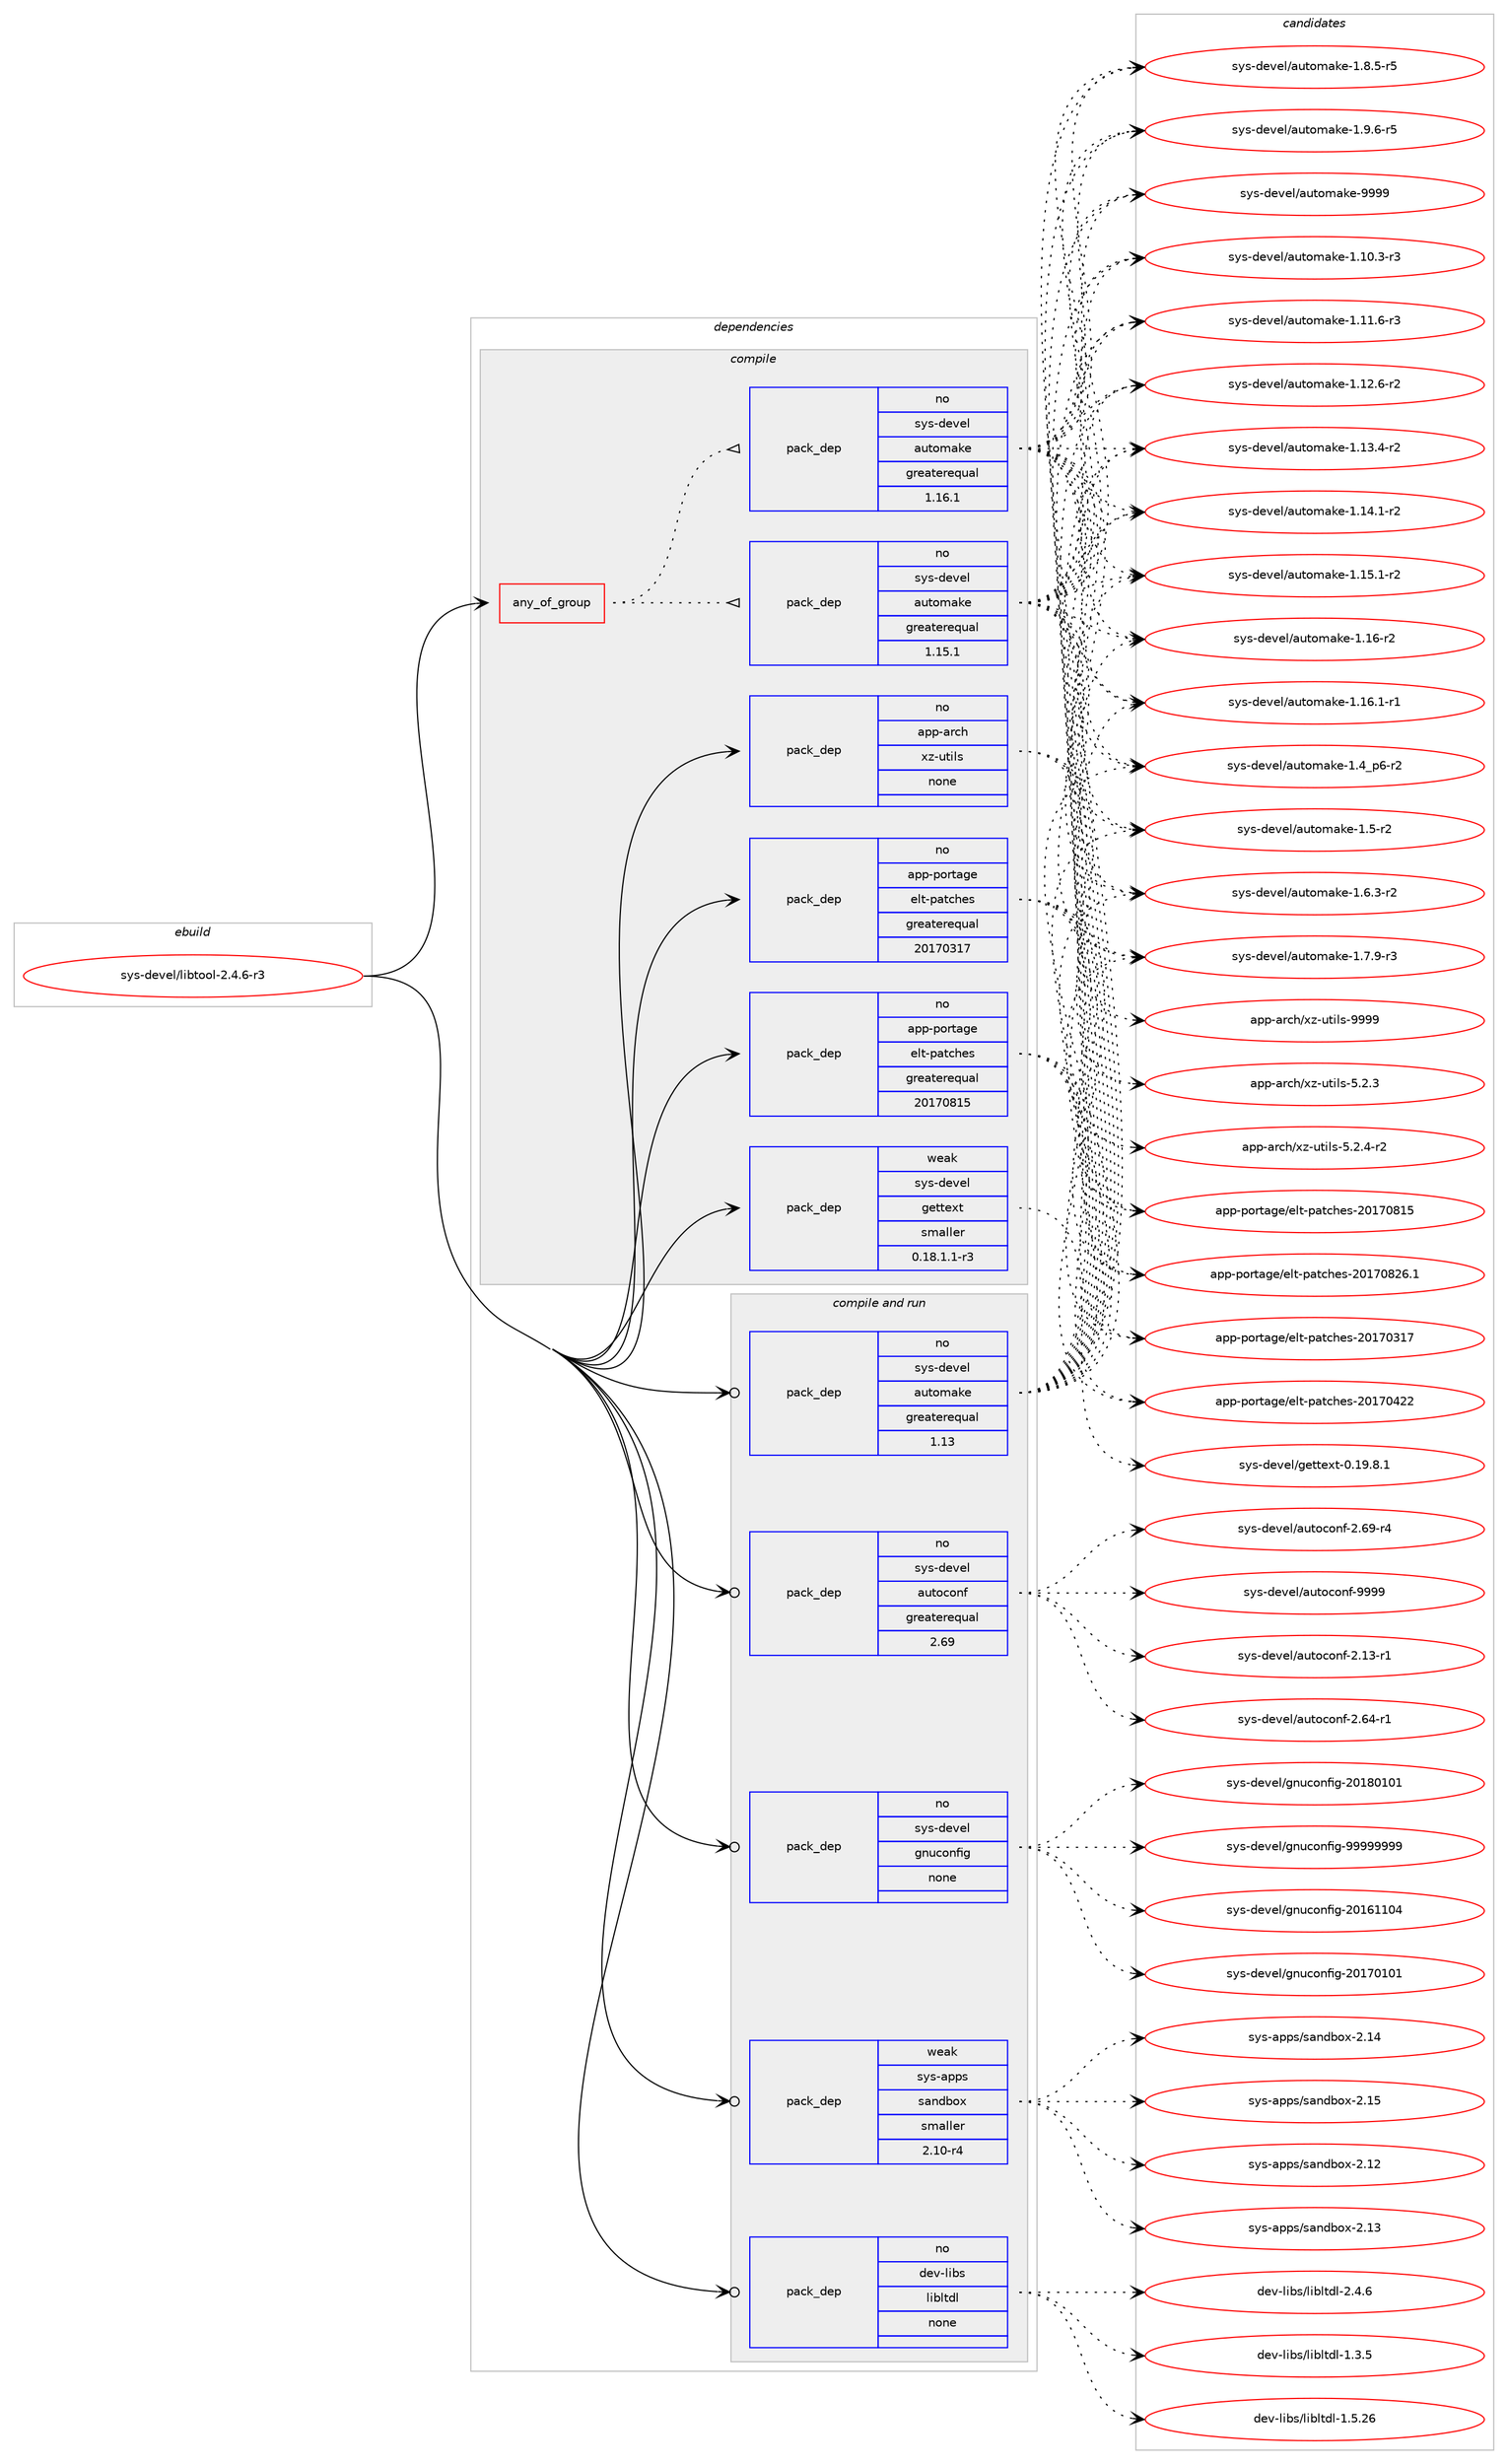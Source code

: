digraph prolog {

# *************
# Graph options
# *************

newrank=true;
concentrate=true;
compound=true;
graph [rankdir=LR,fontname=Helvetica,fontsize=10,ranksep=1.5];#, ranksep=2.5, nodesep=0.2];
edge  [arrowhead=vee];
node  [fontname=Helvetica,fontsize=10];

# **********
# The ebuild
# **********

subgraph cluster_leftcol {
color=gray;
rank=same;
label=<<i>ebuild</i>>;
id [label="sys-devel/libtool-2.4.6-r3", color=red, width=4, href="../sys-devel/libtool-2.4.6-r3.svg"];
}

# ****************
# The dependencies
# ****************

subgraph cluster_midcol {
color=gray;
label=<<i>dependencies</i>>;
subgraph cluster_compile {
fillcolor="#eeeeee";
style=filled;
label=<<i>compile</i>>;
subgraph any27428 {
dependency1729285 [label=<<TABLE BORDER="0" CELLBORDER="1" CELLSPACING="0" CELLPADDING="4"><TR><TD CELLPADDING="10">any_of_group</TD></TR></TABLE>>, shape=none, color=red];subgraph pack1240988 {
dependency1729286 [label=<<TABLE BORDER="0" CELLBORDER="1" CELLSPACING="0" CELLPADDING="4" WIDTH="220"><TR><TD ROWSPAN="6" CELLPADDING="30">pack_dep</TD></TR><TR><TD WIDTH="110">no</TD></TR><TR><TD>sys-devel</TD></TR><TR><TD>automake</TD></TR><TR><TD>greaterequal</TD></TR><TR><TD>1.16.1</TD></TR></TABLE>>, shape=none, color=blue];
}
dependency1729285:e -> dependency1729286:w [weight=20,style="dotted",arrowhead="oinv"];
subgraph pack1240989 {
dependency1729287 [label=<<TABLE BORDER="0" CELLBORDER="1" CELLSPACING="0" CELLPADDING="4" WIDTH="220"><TR><TD ROWSPAN="6" CELLPADDING="30">pack_dep</TD></TR><TR><TD WIDTH="110">no</TD></TR><TR><TD>sys-devel</TD></TR><TR><TD>automake</TD></TR><TR><TD>greaterequal</TD></TR><TR><TD>1.15.1</TD></TR></TABLE>>, shape=none, color=blue];
}
dependency1729285:e -> dependency1729287:w [weight=20,style="dotted",arrowhead="oinv"];
}
id:e -> dependency1729285:w [weight=20,style="solid",arrowhead="vee"];
subgraph pack1240990 {
dependency1729288 [label=<<TABLE BORDER="0" CELLBORDER="1" CELLSPACING="0" CELLPADDING="4" WIDTH="220"><TR><TD ROWSPAN="6" CELLPADDING="30">pack_dep</TD></TR><TR><TD WIDTH="110">no</TD></TR><TR><TD>app-arch</TD></TR><TR><TD>xz-utils</TD></TR><TR><TD>none</TD></TR><TR><TD></TD></TR></TABLE>>, shape=none, color=blue];
}
id:e -> dependency1729288:w [weight=20,style="solid",arrowhead="vee"];
subgraph pack1240991 {
dependency1729289 [label=<<TABLE BORDER="0" CELLBORDER="1" CELLSPACING="0" CELLPADDING="4" WIDTH="220"><TR><TD ROWSPAN="6" CELLPADDING="30">pack_dep</TD></TR><TR><TD WIDTH="110">no</TD></TR><TR><TD>app-portage</TD></TR><TR><TD>elt-patches</TD></TR><TR><TD>greaterequal</TD></TR><TR><TD>20170317</TD></TR></TABLE>>, shape=none, color=blue];
}
id:e -> dependency1729289:w [weight=20,style="solid",arrowhead="vee"];
subgraph pack1240992 {
dependency1729290 [label=<<TABLE BORDER="0" CELLBORDER="1" CELLSPACING="0" CELLPADDING="4" WIDTH="220"><TR><TD ROWSPAN="6" CELLPADDING="30">pack_dep</TD></TR><TR><TD WIDTH="110">no</TD></TR><TR><TD>app-portage</TD></TR><TR><TD>elt-patches</TD></TR><TR><TD>greaterequal</TD></TR><TR><TD>20170815</TD></TR></TABLE>>, shape=none, color=blue];
}
id:e -> dependency1729290:w [weight=20,style="solid",arrowhead="vee"];
subgraph pack1240993 {
dependency1729291 [label=<<TABLE BORDER="0" CELLBORDER="1" CELLSPACING="0" CELLPADDING="4" WIDTH="220"><TR><TD ROWSPAN="6" CELLPADDING="30">pack_dep</TD></TR><TR><TD WIDTH="110">weak</TD></TR><TR><TD>sys-devel</TD></TR><TR><TD>gettext</TD></TR><TR><TD>smaller</TD></TR><TR><TD>0.18.1.1-r3</TD></TR></TABLE>>, shape=none, color=blue];
}
id:e -> dependency1729291:w [weight=20,style="solid",arrowhead="vee"];
}
subgraph cluster_compileandrun {
fillcolor="#eeeeee";
style=filled;
label=<<i>compile and run</i>>;
subgraph pack1240994 {
dependency1729292 [label=<<TABLE BORDER="0" CELLBORDER="1" CELLSPACING="0" CELLPADDING="4" WIDTH="220"><TR><TD ROWSPAN="6" CELLPADDING="30">pack_dep</TD></TR><TR><TD WIDTH="110">no</TD></TR><TR><TD>dev-libs</TD></TR><TR><TD>libltdl</TD></TR><TR><TD>none</TD></TR><TR><TD></TD></TR></TABLE>>, shape=none, color=blue];
}
id:e -> dependency1729292:w [weight=20,style="solid",arrowhead="odotvee"];
subgraph pack1240995 {
dependency1729293 [label=<<TABLE BORDER="0" CELLBORDER="1" CELLSPACING="0" CELLPADDING="4" WIDTH="220"><TR><TD ROWSPAN="6" CELLPADDING="30">pack_dep</TD></TR><TR><TD WIDTH="110">no</TD></TR><TR><TD>sys-devel</TD></TR><TR><TD>autoconf</TD></TR><TR><TD>greaterequal</TD></TR><TR><TD>2.69</TD></TR></TABLE>>, shape=none, color=blue];
}
id:e -> dependency1729293:w [weight=20,style="solid",arrowhead="odotvee"];
subgraph pack1240996 {
dependency1729294 [label=<<TABLE BORDER="0" CELLBORDER="1" CELLSPACING="0" CELLPADDING="4" WIDTH="220"><TR><TD ROWSPAN="6" CELLPADDING="30">pack_dep</TD></TR><TR><TD WIDTH="110">no</TD></TR><TR><TD>sys-devel</TD></TR><TR><TD>automake</TD></TR><TR><TD>greaterequal</TD></TR><TR><TD>1.13</TD></TR></TABLE>>, shape=none, color=blue];
}
id:e -> dependency1729294:w [weight=20,style="solid",arrowhead="odotvee"];
subgraph pack1240997 {
dependency1729295 [label=<<TABLE BORDER="0" CELLBORDER="1" CELLSPACING="0" CELLPADDING="4" WIDTH="220"><TR><TD ROWSPAN="6" CELLPADDING="30">pack_dep</TD></TR><TR><TD WIDTH="110">no</TD></TR><TR><TD>sys-devel</TD></TR><TR><TD>gnuconfig</TD></TR><TR><TD>none</TD></TR><TR><TD></TD></TR></TABLE>>, shape=none, color=blue];
}
id:e -> dependency1729295:w [weight=20,style="solid",arrowhead="odotvee"];
subgraph pack1240998 {
dependency1729296 [label=<<TABLE BORDER="0" CELLBORDER="1" CELLSPACING="0" CELLPADDING="4" WIDTH="220"><TR><TD ROWSPAN="6" CELLPADDING="30">pack_dep</TD></TR><TR><TD WIDTH="110">weak</TD></TR><TR><TD>sys-apps</TD></TR><TR><TD>sandbox</TD></TR><TR><TD>smaller</TD></TR><TR><TD>2.10-r4</TD></TR></TABLE>>, shape=none, color=blue];
}
id:e -> dependency1729296:w [weight=20,style="solid",arrowhead="odotvee"];
}
subgraph cluster_run {
fillcolor="#eeeeee";
style=filled;
label=<<i>run</i>>;
}
}

# **************
# The candidates
# **************

subgraph cluster_choices {
rank=same;
color=gray;
label=<<i>candidates</i>>;

subgraph choice1240988 {
color=black;
nodesep=1;
choice11512111545100101118101108479711711611110997107101454946494846514511451 [label="sys-devel/automake-1.10.3-r3", color=red, width=4,href="../sys-devel/automake-1.10.3-r3.svg"];
choice11512111545100101118101108479711711611110997107101454946494946544511451 [label="sys-devel/automake-1.11.6-r3", color=red, width=4,href="../sys-devel/automake-1.11.6-r3.svg"];
choice11512111545100101118101108479711711611110997107101454946495046544511450 [label="sys-devel/automake-1.12.6-r2", color=red, width=4,href="../sys-devel/automake-1.12.6-r2.svg"];
choice11512111545100101118101108479711711611110997107101454946495146524511450 [label="sys-devel/automake-1.13.4-r2", color=red, width=4,href="../sys-devel/automake-1.13.4-r2.svg"];
choice11512111545100101118101108479711711611110997107101454946495246494511450 [label="sys-devel/automake-1.14.1-r2", color=red, width=4,href="../sys-devel/automake-1.14.1-r2.svg"];
choice11512111545100101118101108479711711611110997107101454946495346494511450 [label="sys-devel/automake-1.15.1-r2", color=red, width=4,href="../sys-devel/automake-1.15.1-r2.svg"];
choice1151211154510010111810110847971171161111099710710145494649544511450 [label="sys-devel/automake-1.16-r2", color=red, width=4,href="../sys-devel/automake-1.16-r2.svg"];
choice11512111545100101118101108479711711611110997107101454946495446494511449 [label="sys-devel/automake-1.16.1-r1", color=red, width=4,href="../sys-devel/automake-1.16.1-r1.svg"];
choice115121115451001011181011084797117116111109971071014549465295112544511450 [label="sys-devel/automake-1.4_p6-r2", color=red, width=4,href="../sys-devel/automake-1.4_p6-r2.svg"];
choice11512111545100101118101108479711711611110997107101454946534511450 [label="sys-devel/automake-1.5-r2", color=red, width=4,href="../sys-devel/automake-1.5-r2.svg"];
choice115121115451001011181011084797117116111109971071014549465446514511450 [label="sys-devel/automake-1.6.3-r2", color=red, width=4,href="../sys-devel/automake-1.6.3-r2.svg"];
choice115121115451001011181011084797117116111109971071014549465546574511451 [label="sys-devel/automake-1.7.9-r3", color=red, width=4,href="../sys-devel/automake-1.7.9-r3.svg"];
choice115121115451001011181011084797117116111109971071014549465646534511453 [label="sys-devel/automake-1.8.5-r5", color=red, width=4,href="../sys-devel/automake-1.8.5-r5.svg"];
choice115121115451001011181011084797117116111109971071014549465746544511453 [label="sys-devel/automake-1.9.6-r5", color=red, width=4,href="../sys-devel/automake-1.9.6-r5.svg"];
choice115121115451001011181011084797117116111109971071014557575757 [label="sys-devel/automake-9999", color=red, width=4,href="../sys-devel/automake-9999.svg"];
dependency1729286:e -> choice11512111545100101118101108479711711611110997107101454946494846514511451:w [style=dotted,weight="100"];
dependency1729286:e -> choice11512111545100101118101108479711711611110997107101454946494946544511451:w [style=dotted,weight="100"];
dependency1729286:e -> choice11512111545100101118101108479711711611110997107101454946495046544511450:w [style=dotted,weight="100"];
dependency1729286:e -> choice11512111545100101118101108479711711611110997107101454946495146524511450:w [style=dotted,weight="100"];
dependency1729286:e -> choice11512111545100101118101108479711711611110997107101454946495246494511450:w [style=dotted,weight="100"];
dependency1729286:e -> choice11512111545100101118101108479711711611110997107101454946495346494511450:w [style=dotted,weight="100"];
dependency1729286:e -> choice1151211154510010111810110847971171161111099710710145494649544511450:w [style=dotted,weight="100"];
dependency1729286:e -> choice11512111545100101118101108479711711611110997107101454946495446494511449:w [style=dotted,weight="100"];
dependency1729286:e -> choice115121115451001011181011084797117116111109971071014549465295112544511450:w [style=dotted,weight="100"];
dependency1729286:e -> choice11512111545100101118101108479711711611110997107101454946534511450:w [style=dotted,weight="100"];
dependency1729286:e -> choice115121115451001011181011084797117116111109971071014549465446514511450:w [style=dotted,weight="100"];
dependency1729286:e -> choice115121115451001011181011084797117116111109971071014549465546574511451:w [style=dotted,weight="100"];
dependency1729286:e -> choice115121115451001011181011084797117116111109971071014549465646534511453:w [style=dotted,weight="100"];
dependency1729286:e -> choice115121115451001011181011084797117116111109971071014549465746544511453:w [style=dotted,weight="100"];
dependency1729286:e -> choice115121115451001011181011084797117116111109971071014557575757:w [style=dotted,weight="100"];
}
subgraph choice1240989 {
color=black;
nodesep=1;
choice11512111545100101118101108479711711611110997107101454946494846514511451 [label="sys-devel/automake-1.10.3-r3", color=red, width=4,href="../sys-devel/automake-1.10.3-r3.svg"];
choice11512111545100101118101108479711711611110997107101454946494946544511451 [label="sys-devel/automake-1.11.6-r3", color=red, width=4,href="../sys-devel/automake-1.11.6-r3.svg"];
choice11512111545100101118101108479711711611110997107101454946495046544511450 [label="sys-devel/automake-1.12.6-r2", color=red, width=4,href="../sys-devel/automake-1.12.6-r2.svg"];
choice11512111545100101118101108479711711611110997107101454946495146524511450 [label="sys-devel/automake-1.13.4-r2", color=red, width=4,href="../sys-devel/automake-1.13.4-r2.svg"];
choice11512111545100101118101108479711711611110997107101454946495246494511450 [label="sys-devel/automake-1.14.1-r2", color=red, width=4,href="../sys-devel/automake-1.14.1-r2.svg"];
choice11512111545100101118101108479711711611110997107101454946495346494511450 [label="sys-devel/automake-1.15.1-r2", color=red, width=4,href="../sys-devel/automake-1.15.1-r2.svg"];
choice1151211154510010111810110847971171161111099710710145494649544511450 [label="sys-devel/automake-1.16-r2", color=red, width=4,href="../sys-devel/automake-1.16-r2.svg"];
choice11512111545100101118101108479711711611110997107101454946495446494511449 [label="sys-devel/automake-1.16.1-r1", color=red, width=4,href="../sys-devel/automake-1.16.1-r1.svg"];
choice115121115451001011181011084797117116111109971071014549465295112544511450 [label="sys-devel/automake-1.4_p6-r2", color=red, width=4,href="../sys-devel/automake-1.4_p6-r2.svg"];
choice11512111545100101118101108479711711611110997107101454946534511450 [label="sys-devel/automake-1.5-r2", color=red, width=4,href="../sys-devel/automake-1.5-r2.svg"];
choice115121115451001011181011084797117116111109971071014549465446514511450 [label="sys-devel/automake-1.6.3-r2", color=red, width=4,href="../sys-devel/automake-1.6.3-r2.svg"];
choice115121115451001011181011084797117116111109971071014549465546574511451 [label="sys-devel/automake-1.7.9-r3", color=red, width=4,href="../sys-devel/automake-1.7.9-r3.svg"];
choice115121115451001011181011084797117116111109971071014549465646534511453 [label="sys-devel/automake-1.8.5-r5", color=red, width=4,href="../sys-devel/automake-1.8.5-r5.svg"];
choice115121115451001011181011084797117116111109971071014549465746544511453 [label="sys-devel/automake-1.9.6-r5", color=red, width=4,href="../sys-devel/automake-1.9.6-r5.svg"];
choice115121115451001011181011084797117116111109971071014557575757 [label="sys-devel/automake-9999", color=red, width=4,href="../sys-devel/automake-9999.svg"];
dependency1729287:e -> choice11512111545100101118101108479711711611110997107101454946494846514511451:w [style=dotted,weight="100"];
dependency1729287:e -> choice11512111545100101118101108479711711611110997107101454946494946544511451:w [style=dotted,weight="100"];
dependency1729287:e -> choice11512111545100101118101108479711711611110997107101454946495046544511450:w [style=dotted,weight="100"];
dependency1729287:e -> choice11512111545100101118101108479711711611110997107101454946495146524511450:w [style=dotted,weight="100"];
dependency1729287:e -> choice11512111545100101118101108479711711611110997107101454946495246494511450:w [style=dotted,weight="100"];
dependency1729287:e -> choice11512111545100101118101108479711711611110997107101454946495346494511450:w [style=dotted,weight="100"];
dependency1729287:e -> choice1151211154510010111810110847971171161111099710710145494649544511450:w [style=dotted,weight="100"];
dependency1729287:e -> choice11512111545100101118101108479711711611110997107101454946495446494511449:w [style=dotted,weight="100"];
dependency1729287:e -> choice115121115451001011181011084797117116111109971071014549465295112544511450:w [style=dotted,weight="100"];
dependency1729287:e -> choice11512111545100101118101108479711711611110997107101454946534511450:w [style=dotted,weight="100"];
dependency1729287:e -> choice115121115451001011181011084797117116111109971071014549465446514511450:w [style=dotted,weight="100"];
dependency1729287:e -> choice115121115451001011181011084797117116111109971071014549465546574511451:w [style=dotted,weight="100"];
dependency1729287:e -> choice115121115451001011181011084797117116111109971071014549465646534511453:w [style=dotted,weight="100"];
dependency1729287:e -> choice115121115451001011181011084797117116111109971071014549465746544511453:w [style=dotted,weight="100"];
dependency1729287:e -> choice115121115451001011181011084797117116111109971071014557575757:w [style=dotted,weight="100"];
}
subgraph choice1240990 {
color=black;
nodesep=1;
choice971121124597114991044712012245117116105108115455346504651 [label="app-arch/xz-utils-5.2.3", color=red, width=4,href="../app-arch/xz-utils-5.2.3.svg"];
choice9711211245971149910447120122451171161051081154553465046524511450 [label="app-arch/xz-utils-5.2.4-r2", color=red, width=4,href="../app-arch/xz-utils-5.2.4-r2.svg"];
choice9711211245971149910447120122451171161051081154557575757 [label="app-arch/xz-utils-9999", color=red, width=4,href="../app-arch/xz-utils-9999.svg"];
dependency1729288:e -> choice971121124597114991044712012245117116105108115455346504651:w [style=dotted,weight="100"];
dependency1729288:e -> choice9711211245971149910447120122451171161051081154553465046524511450:w [style=dotted,weight="100"];
dependency1729288:e -> choice9711211245971149910447120122451171161051081154557575757:w [style=dotted,weight="100"];
}
subgraph choice1240991 {
color=black;
nodesep=1;
choice97112112451121111141169710310147101108116451129711699104101115455048495548514955 [label="app-portage/elt-patches-20170317", color=red, width=4,href="../app-portage/elt-patches-20170317.svg"];
choice97112112451121111141169710310147101108116451129711699104101115455048495548525050 [label="app-portage/elt-patches-20170422", color=red, width=4,href="../app-portage/elt-patches-20170422.svg"];
choice97112112451121111141169710310147101108116451129711699104101115455048495548564953 [label="app-portage/elt-patches-20170815", color=red, width=4,href="../app-portage/elt-patches-20170815.svg"];
choice971121124511211111411697103101471011081164511297116991041011154550484955485650544649 [label="app-portage/elt-patches-20170826.1", color=red, width=4,href="../app-portage/elt-patches-20170826.1.svg"];
dependency1729289:e -> choice97112112451121111141169710310147101108116451129711699104101115455048495548514955:w [style=dotted,weight="100"];
dependency1729289:e -> choice97112112451121111141169710310147101108116451129711699104101115455048495548525050:w [style=dotted,weight="100"];
dependency1729289:e -> choice97112112451121111141169710310147101108116451129711699104101115455048495548564953:w [style=dotted,weight="100"];
dependency1729289:e -> choice971121124511211111411697103101471011081164511297116991041011154550484955485650544649:w [style=dotted,weight="100"];
}
subgraph choice1240992 {
color=black;
nodesep=1;
choice97112112451121111141169710310147101108116451129711699104101115455048495548514955 [label="app-portage/elt-patches-20170317", color=red, width=4,href="../app-portage/elt-patches-20170317.svg"];
choice97112112451121111141169710310147101108116451129711699104101115455048495548525050 [label="app-portage/elt-patches-20170422", color=red, width=4,href="../app-portage/elt-patches-20170422.svg"];
choice97112112451121111141169710310147101108116451129711699104101115455048495548564953 [label="app-portage/elt-patches-20170815", color=red, width=4,href="../app-portage/elt-patches-20170815.svg"];
choice971121124511211111411697103101471011081164511297116991041011154550484955485650544649 [label="app-portage/elt-patches-20170826.1", color=red, width=4,href="../app-portage/elt-patches-20170826.1.svg"];
dependency1729290:e -> choice97112112451121111141169710310147101108116451129711699104101115455048495548514955:w [style=dotted,weight="100"];
dependency1729290:e -> choice97112112451121111141169710310147101108116451129711699104101115455048495548525050:w [style=dotted,weight="100"];
dependency1729290:e -> choice97112112451121111141169710310147101108116451129711699104101115455048495548564953:w [style=dotted,weight="100"];
dependency1729290:e -> choice971121124511211111411697103101471011081164511297116991041011154550484955485650544649:w [style=dotted,weight="100"];
}
subgraph choice1240993 {
color=black;
nodesep=1;
choice1151211154510010111810110847103101116116101120116454846495746564649 [label="sys-devel/gettext-0.19.8.1", color=red, width=4,href="../sys-devel/gettext-0.19.8.1.svg"];
dependency1729291:e -> choice1151211154510010111810110847103101116116101120116454846495746564649:w [style=dotted,weight="100"];
}
subgraph choice1240994 {
color=black;
nodesep=1;
choice10010111845108105981154710810598108116100108454946514653 [label="dev-libs/libltdl-1.3.5", color=red, width=4,href="../dev-libs/libltdl-1.3.5.svg"];
choice1001011184510810598115471081059810811610010845494653465054 [label="dev-libs/libltdl-1.5.26", color=red, width=4,href="../dev-libs/libltdl-1.5.26.svg"];
choice10010111845108105981154710810598108116100108455046524654 [label="dev-libs/libltdl-2.4.6", color=red, width=4,href="../dev-libs/libltdl-2.4.6.svg"];
dependency1729292:e -> choice10010111845108105981154710810598108116100108454946514653:w [style=dotted,weight="100"];
dependency1729292:e -> choice1001011184510810598115471081059810811610010845494653465054:w [style=dotted,weight="100"];
dependency1729292:e -> choice10010111845108105981154710810598108116100108455046524654:w [style=dotted,weight="100"];
}
subgraph choice1240995 {
color=black;
nodesep=1;
choice1151211154510010111810110847971171161119911111010245504649514511449 [label="sys-devel/autoconf-2.13-r1", color=red, width=4,href="../sys-devel/autoconf-2.13-r1.svg"];
choice1151211154510010111810110847971171161119911111010245504654524511449 [label="sys-devel/autoconf-2.64-r1", color=red, width=4,href="../sys-devel/autoconf-2.64-r1.svg"];
choice1151211154510010111810110847971171161119911111010245504654574511452 [label="sys-devel/autoconf-2.69-r4", color=red, width=4,href="../sys-devel/autoconf-2.69-r4.svg"];
choice115121115451001011181011084797117116111991111101024557575757 [label="sys-devel/autoconf-9999", color=red, width=4,href="../sys-devel/autoconf-9999.svg"];
dependency1729293:e -> choice1151211154510010111810110847971171161119911111010245504649514511449:w [style=dotted,weight="100"];
dependency1729293:e -> choice1151211154510010111810110847971171161119911111010245504654524511449:w [style=dotted,weight="100"];
dependency1729293:e -> choice1151211154510010111810110847971171161119911111010245504654574511452:w [style=dotted,weight="100"];
dependency1729293:e -> choice115121115451001011181011084797117116111991111101024557575757:w [style=dotted,weight="100"];
}
subgraph choice1240996 {
color=black;
nodesep=1;
choice11512111545100101118101108479711711611110997107101454946494846514511451 [label="sys-devel/automake-1.10.3-r3", color=red, width=4,href="../sys-devel/automake-1.10.3-r3.svg"];
choice11512111545100101118101108479711711611110997107101454946494946544511451 [label="sys-devel/automake-1.11.6-r3", color=red, width=4,href="../sys-devel/automake-1.11.6-r3.svg"];
choice11512111545100101118101108479711711611110997107101454946495046544511450 [label="sys-devel/automake-1.12.6-r2", color=red, width=4,href="../sys-devel/automake-1.12.6-r2.svg"];
choice11512111545100101118101108479711711611110997107101454946495146524511450 [label="sys-devel/automake-1.13.4-r2", color=red, width=4,href="../sys-devel/automake-1.13.4-r2.svg"];
choice11512111545100101118101108479711711611110997107101454946495246494511450 [label="sys-devel/automake-1.14.1-r2", color=red, width=4,href="../sys-devel/automake-1.14.1-r2.svg"];
choice11512111545100101118101108479711711611110997107101454946495346494511450 [label="sys-devel/automake-1.15.1-r2", color=red, width=4,href="../sys-devel/automake-1.15.1-r2.svg"];
choice1151211154510010111810110847971171161111099710710145494649544511450 [label="sys-devel/automake-1.16-r2", color=red, width=4,href="../sys-devel/automake-1.16-r2.svg"];
choice11512111545100101118101108479711711611110997107101454946495446494511449 [label="sys-devel/automake-1.16.1-r1", color=red, width=4,href="../sys-devel/automake-1.16.1-r1.svg"];
choice115121115451001011181011084797117116111109971071014549465295112544511450 [label="sys-devel/automake-1.4_p6-r2", color=red, width=4,href="../sys-devel/automake-1.4_p6-r2.svg"];
choice11512111545100101118101108479711711611110997107101454946534511450 [label="sys-devel/automake-1.5-r2", color=red, width=4,href="../sys-devel/automake-1.5-r2.svg"];
choice115121115451001011181011084797117116111109971071014549465446514511450 [label="sys-devel/automake-1.6.3-r2", color=red, width=4,href="../sys-devel/automake-1.6.3-r2.svg"];
choice115121115451001011181011084797117116111109971071014549465546574511451 [label="sys-devel/automake-1.7.9-r3", color=red, width=4,href="../sys-devel/automake-1.7.9-r3.svg"];
choice115121115451001011181011084797117116111109971071014549465646534511453 [label="sys-devel/automake-1.8.5-r5", color=red, width=4,href="../sys-devel/automake-1.8.5-r5.svg"];
choice115121115451001011181011084797117116111109971071014549465746544511453 [label="sys-devel/automake-1.9.6-r5", color=red, width=4,href="../sys-devel/automake-1.9.6-r5.svg"];
choice115121115451001011181011084797117116111109971071014557575757 [label="sys-devel/automake-9999", color=red, width=4,href="../sys-devel/automake-9999.svg"];
dependency1729294:e -> choice11512111545100101118101108479711711611110997107101454946494846514511451:w [style=dotted,weight="100"];
dependency1729294:e -> choice11512111545100101118101108479711711611110997107101454946494946544511451:w [style=dotted,weight="100"];
dependency1729294:e -> choice11512111545100101118101108479711711611110997107101454946495046544511450:w [style=dotted,weight="100"];
dependency1729294:e -> choice11512111545100101118101108479711711611110997107101454946495146524511450:w [style=dotted,weight="100"];
dependency1729294:e -> choice11512111545100101118101108479711711611110997107101454946495246494511450:w [style=dotted,weight="100"];
dependency1729294:e -> choice11512111545100101118101108479711711611110997107101454946495346494511450:w [style=dotted,weight="100"];
dependency1729294:e -> choice1151211154510010111810110847971171161111099710710145494649544511450:w [style=dotted,weight="100"];
dependency1729294:e -> choice11512111545100101118101108479711711611110997107101454946495446494511449:w [style=dotted,weight="100"];
dependency1729294:e -> choice115121115451001011181011084797117116111109971071014549465295112544511450:w [style=dotted,weight="100"];
dependency1729294:e -> choice11512111545100101118101108479711711611110997107101454946534511450:w [style=dotted,weight="100"];
dependency1729294:e -> choice115121115451001011181011084797117116111109971071014549465446514511450:w [style=dotted,weight="100"];
dependency1729294:e -> choice115121115451001011181011084797117116111109971071014549465546574511451:w [style=dotted,weight="100"];
dependency1729294:e -> choice115121115451001011181011084797117116111109971071014549465646534511453:w [style=dotted,weight="100"];
dependency1729294:e -> choice115121115451001011181011084797117116111109971071014549465746544511453:w [style=dotted,weight="100"];
dependency1729294:e -> choice115121115451001011181011084797117116111109971071014557575757:w [style=dotted,weight="100"];
}
subgraph choice1240997 {
color=black;
nodesep=1;
choice115121115451001011181011084710311011799111110102105103455048495449494852 [label="sys-devel/gnuconfig-20161104", color=red, width=4,href="../sys-devel/gnuconfig-20161104.svg"];
choice115121115451001011181011084710311011799111110102105103455048495548494849 [label="sys-devel/gnuconfig-20170101", color=red, width=4,href="../sys-devel/gnuconfig-20170101.svg"];
choice115121115451001011181011084710311011799111110102105103455048495648494849 [label="sys-devel/gnuconfig-20180101", color=red, width=4,href="../sys-devel/gnuconfig-20180101.svg"];
choice115121115451001011181011084710311011799111110102105103455757575757575757 [label="sys-devel/gnuconfig-99999999", color=red, width=4,href="../sys-devel/gnuconfig-99999999.svg"];
dependency1729295:e -> choice115121115451001011181011084710311011799111110102105103455048495449494852:w [style=dotted,weight="100"];
dependency1729295:e -> choice115121115451001011181011084710311011799111110102105103455048495548494849:w [style=dotted,weight="100"];
dependency1729295:e -> choice115121115451001011181011084710311011799111110102105103455048495648494849:w [style=dotted,weight="100"];
dependency1729295:e -> choice115121115451001011181011084710311011799111110102105103455757575757575757:w [style=dotted,weight="100"];
}
subgraph choice1240998 {
color=black;
nodesep=1;
choice11512111545971121121154711597110100981111204550464950 [label="sys-apps/sandbox-2.12", color=red, width=4,href="../sys-apps/sandbox-2.12.svg"];
choice11512111545971121121154711597110100981111204550464951 [label="sys-apps/sandbox-2.13", color=red, width=4,href="../sys-apps/sandbox-2.13.svg"];
choice11512111545971121121154711597110100981111204550464952 [label="sys-apps/sandbox-2.14", color=red, width=4,href="../sys-apps/sandbox-2.14.svg"];
choice11512111545971121121154711597110100981111204550464953 [label="sys-apps/sandbox-2.15", color=red, width=4,href="../sys-apps/sandbox-2.15.svg"];
dependency1729296:e -> choice11512111545971121121154711597110100981111204550464950:w [style=dotted,weight="100"];
dependency1729296:e -> choice11512111545971121121154711597110100981111204550464951:w [style=dotted,weight="100"];
dependency1729296:e -> choice11512111545971121121154711597110100981111204550464952:w [style=dotted,weight="100"];
dependency1729296:e -> choice11512111545971121121154711597110100981111204550464953:w [style=dotted,weight="100"];
}
}

}
